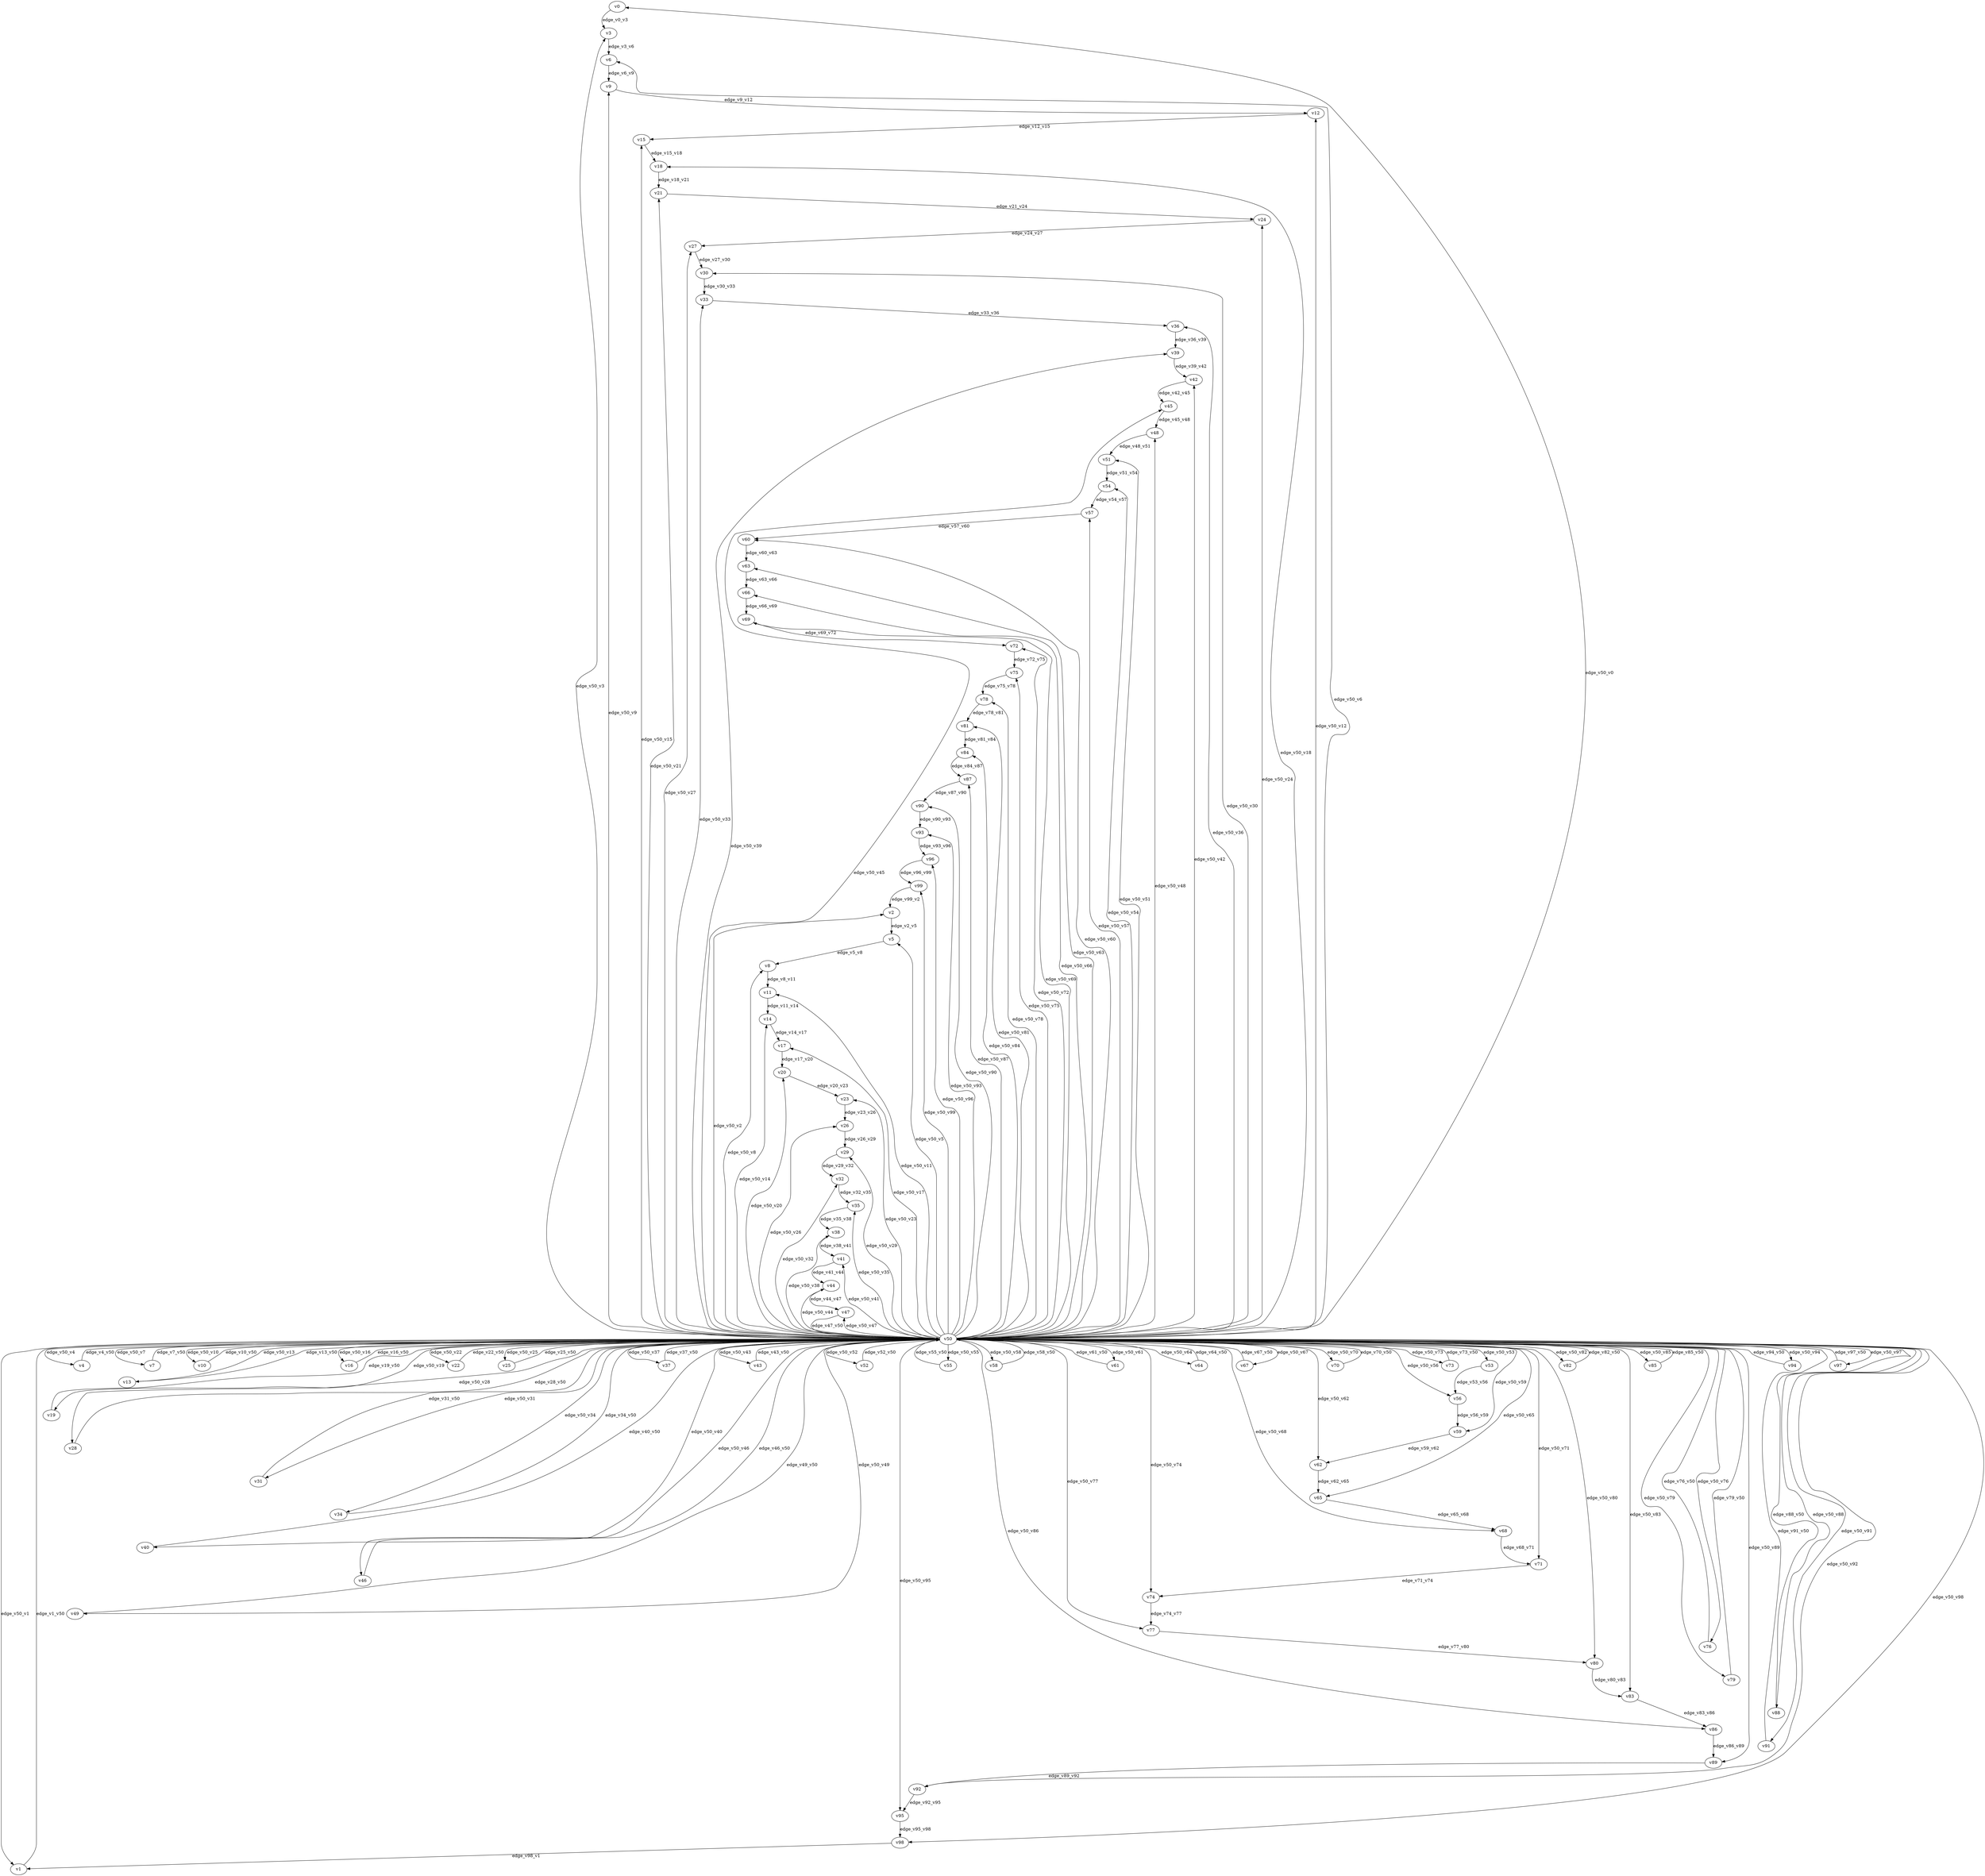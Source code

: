 digraph test137 {
    // Discounted game test case
    // Vertex properties: name [player=X]
    // Edge properties: [weight=Y, discount=Z]

    v0 [name="v0", player=0];
    v1 [name="v1", player=1];
    v2 [name="v2", player=0];
    v3 [name="v3", player=1];
    v4 [name="v4", player=0];
    v5 [name="v5", player=1];
    v6 [name="v6", player=0];
    v7 [name="v7", player=1];
    v8 [name="v8", player=0];
    v9 [name="v9", player=1];
    v10 [name="v10", player=0];
    v11 [name="v11", player=1];
    v12 [name="v12", player=0];
    v13 [name="v13", player=1];
    v14 [name="v14", player=0];
    v15 [name="v15", player=1];
    v16 [name="v16", player=0];
    v17 [name="v17", player=1];
    v18 [name="v18", player=0];
    v19 [name="v19", player=1];
    v20 [name="v20", player=0];
    v21 [name="v21", player=1];
    v22 [name="v22", player=0];
    v23 [name="v23", player=1];
    v24 [name="v24", player=0];
    v25 [name="v25", player=1];
    v26 [name="v26", player=0];
    v27 [name="v27", player=1];
    v28 [name="v28", player=0];
    v29 [name="v29", player=1];
    v30 [name="v30", player=0];
    v31 [name="v31", player=1];
    v32 [name="v32", player=0];
    v33 [name="v33", player=1];
    v34 [name="v34", player=0];
    v35 [name="v35", player=1];
    v36 [name="v36", player=0];
    v37 [name="v37", player=1];
    v38 [name="v38", player=0];
    v39 [name="v39", player=1];
    v40 [name="v40", player=0];
    v41 [name="v41", player=1];
    v42 [name="v42", player=0];
    v43 [name="v43", player=1];
    v44 [name="v44", player=0];
    v45 [name="v45", player=1];
    v46 [name="v46", player=0];
    v47 [name="v47", player=1];
    v48 [name="v48", player=0];
    v49 [name="v49", player=1];
    v50 [name="v50", player=0];
    v51 [name="v51", player=1];
    v52 [name="v52", player=0];
    v53 [name="v53", player=1];
    v54 [name="v54", player=0];
    v55 [name="v55", player=1];
    v56 [name="v56", player=0];
    v57 [name="v57", player=1];
    v58 [name="v58", player=0];
    v59 [name="v59", player=1];
    v60 [name="v60", player=0];
    v61 [name="v61", player=1];
    v62 [name="v62", player=0];
    v63 [name="v63", player=1];
    v64 [name="v64", player=0];
    v65 [name="v65", player=1];
    v66 [name="v66", player=0];
    v67 [name="v67", player=1];
    v68 [name="v68", player=0];
    v69 [name="v69", player=1];
    v70 [name="v70", player=0];
    v71 [name="v71", player=1];
    v72 [name="v72", player=0];
    v73 [name="v73", player=1];
    v74 [name="v74", player=0];
    v75 [name="v75", player=1];
    v76 [name="v76", player=0];
    v77 [name="v77", player=1];
    v78 [name="v78", player=0];
    v79 [name="v79", player=1];
    v80 [name="v80", player=0];
    v81 [name="v81", player=1];
    v82 [name="v82", player=0];
    v83 [name="v83", player=1];
    v84 [name="v84", player=0];
    v85 [name="v85", player=1];
    v86 [name="v86", player=0];
    v87 [name="v87", player=1];
    v88 [name="v88", player=0];
    v89 [name="v89", player=1];
    v90 [name="v90", player=0];
    v91 [name="v91", player=1];
    v92 [name="v92", player=0];
    v93 [name="v93", player=1];
    v94 [name="v94", player=0];
    v95 [name="v95", player=1];
    v96 [name="v96", player=0];
    v97 [name="v97", player=1];
    v98 [name="v98", player=0];
    v99 [name="v99", player=1];

    v50 -> v0 [label="edge_v50_v0", weight=-3.73, discount=0.918];
    v50 -> v1 [label="edge_v50_v1", weight=2.08, discount=0.918];
    v1 -> v50 [label="edge_v1_v50", weight=2.57, discount=0.918];
    v50 -> v2 [label="edge_v50_v2", weight=4.35, discount=0.918];
    v50 -> v3 [label="edge_v50_v3", weight=-0.05, discount=0.918];
    v50 -> v4 [label="edge_v50_v4", weight=6.75, discount=0.918];
    v4 -> v50 [label="edge_v4_v50", weight=7.60, discount=0.918];
    v50 -> v5 [label="edge_v50_v5", weight=5.42, discount=0.918];
    v50 -> v6 [label="edge_v50_v6", weight=-4.49, discount=0.918];
    v50 -> v7 [label="edge_v50_v7", weight=9.25, discount=0.918];
    v7 -> v50 [label="edge_v7_v50", weight=11.03, discount=0.918];
    v50 -> v8 [label="edge_v50_v8", weight=3.47, discount=0.918];
    v50 -> v9 [label="edge_v50_v9", weight=4.78, discount=0.918];
    v50 -> v10 [label="edge_v50_v10", weight=9.99, discount=0.918];
    v10 -> v50 [label="edge_v10_v50", weight=9.24, discount=0.918];
    v50 -> v11 [label="edge_v50_v11", weight=-1.64, discount=0.918];
    v50 -> v12 [label="edge_v50_v12", weight=3.09, discount=0.918];
    v50 -> v13 [label="edge_v50_v13", weight=-4.27, discount=0.918];
    v13 -> v50 [label="edge_v13_v50", weight=-4.01, discount=0.918];
    v50 -> v14 [label="edge_v50_v14", weight=4.78, discount=0.918];
    v50 -> v15 [label="edge_v50_v15", weight=9.02, discount=0.918];
    v50 -> v16 [label="edge_v50_v16", weight=7.67, discount=0.918];
    v16 -> v50 [label="edge_v16_v50", weight=9.96, discount=0.918];
    v50 -> v17 [label="edge_v50_v17", weight=-4.24, discount=0.918];
    v50 -> v18 [label="edge_v50_v18", weight=-0.46, discount=0.918];
    v50 -> v19 [label="edge_v50_v19", weight=-1.63, discount=0.918];
    v19 -> v50 [label="edge_v19_v50", weight=-1.03, discount=0.918];
    v50 -> v20 [label="edge_v50_v20", weight=-3.46, discount=0.918];
    v50 -> v21 [label="edge_v50_v21", weight=0.88, discount=0.918];
    v50 -> v22 [label="edge_v50_v22", weight=2.47, discount=0.918];
    v22 -> v50 [label="edge_v22_v50", weight=0.67, discount=0.918];
    v50 -> v23 [label="edge_v50_v23", weight=2.51, discount=0.918];
    v50 -> v24 [label="edge_v50_v24", weight=9.70, discount=0.918];
    v50 -> v25 [label="edge_v50_v25", weight=4.83, discount=0.918];
    v25 -> v50 [label="edge_v25_v50", weight=2.17, discount=0.918];
    v50 -> v26 [label="edge_v50_v26", weight=1.27, discount=0.918];
    v50 -> v27 [label="edge_v50_v27", weight=3.26, discount=0.918];
    v50 -> v28 [label="edge_v50_v28", weight=-4.18, discount=0.918];
    v28 -> v50 [label="edge_v28_v50", weight=-6.55, discount=0.918];
    v50 -> v29 [label="edge_v50_v29", weight=-3.60, discount=0.918];
    v50 -> v30 [label="edge_v50_v30", weight=2.69, discount=0.918];
    v50 -> v31 [label="edge_v50_v31", weight=-4.08, discount=0.918];
    v31 -> v50 [label="edge_v31_v50", weight=-2.08, discount=0.918];
    v50 -> v32 [label="edge_v50_v32", weight=-1.42, discount=0.918];
    v50 -> v33 [label="edge_v50_v33", weight=2.57, discount=0.918];
    v50 -> v34 [label="edge_v50_v34", weight=-4.86, discount=0.918];
    v34 -> v50 [label="edge_v34_v50", weight=-4.67, discount=0.918];
    v50 -> v35 [label="edge_v50_v35", weight=4.47, discount=0.918];
    v50 -> v36 [label="edge_v50_v36", weight=1.86, discount=0.918];
    v50 -> v37 [label="edge_v50_v37", weight=1.91, discount=0.918];
    v37 -> v50 [label="edge_v37_v50", weight=4.25, discount=0.918];
    v50 -> v38 [label="edge_v50_v38", weight=-3.00, discount=0.918];
    v50 -> v39 [label="edge_v50_v39", weight=-3.03, discount=0.918];
    v50 -> v40 [label="edge_v50_v40", weight=-0.75, discount=0.918];
    v40 -> v50 [label="edge_v40_v50", weight=-0.00, discount=0.918];
    v50 -> v41 [label="edge_v50_v41", weight=8.30, discount=0.918];
    v50 -> v42 [label="edge_v50_v42", weight=9.51, discount=0.918];
    v50 -> v43 [label="edge_v50_v43", weight=1.00, discount=0.918];
    v43 -> v50 [label="edge_v43_v50", weight=3.61, discount=0.918];
    v50 -> v44 [label="edge_v50_v44", weight=8.35, discount=0.918];
    v50 -> v45 [label="edge_v50_v45", weight=-1.93, discount=0.918];
    v50 -> v46 [label="edge_v50_v46", weight=-2.44, discount=0.918];
    v46 -> v50 [label="edge_v46_v50", weight=-1.63, discount=0.918];
    v50 -> v47 [label="edge_v50_v47", weight=8.71, discount=0.918];
    v50 -> v48 [label="edge_v50_v48", weight=9.95, discount=0.918];
    v50 -> v49 [label="edge_v50_v49", weight=-4.77, discount=0.918];
    v49 -> v50 [label="edge_v49_v50", weight=-5.44, discount=0.918];
    v50 -> v51 [label="edge_v50_v51", weight=0.86, discount=0.918];
    v50 -> v52 [label="edge_v50_v52", weight=5.57, discount=0.918];
    v52 -> v50 [label="edge_v52_v50", weight=7.21, discount=0.918];
    v50 -> v53 [label="edge_v50_v53", weight=-0.96, discount=0.918];
    v50 -> v54 [label="edge_v50_v54", weight=-0.44, discount=0.918];
    v50 -> v55 [label="edge_v50_v55", weight=3.17, discount=0.918];
    v55 -> v50 [label="edge_v55_v50", weight=0.96, discount=0.918];
    v50 -> v56 [label="edge_v50_v56", weight=2.99, discount=0.918];
    v50 -> v57 [label="edge_v50_v57", weight=8.74, discount=0.918];
    v50 -> v58 [label="edge_v50_v58", weight=6.88, discount=0.918];
    v58 -> v50 [label="edge_v58_v50", weight=4.58, discount=0.918];
    v50 -> v59 [label="edge_v50_v59", weight=5.50, discount=0.918];
    v50 -> v60 [label="edge_v50_v60", weight=0.92, discount=0.918];
    v50 -> v61 [label="edge_v50_v61", weight=2.02, discount=0.918];
    v61 -> v50 [label="edge_v61_v50", weight=-0.58, discount=0.918];
    v50 -> v62 [label="edge_v50_v62", weight=7.37, discount=0.918];
    v50 -> v63 [label="edge_v50_v63", weight=-3.51, discount=0.918];
    v50 -> v64 [label="edge_v50_v64", weight=3.24, discount=0.918];
    v64 -> v50 [label="edge_v64_v50", weight=5.25, discount=0.918];
    v50 -> v65 [label="edge_v50_v65", weight=-3.52, discount=0.918];
    v50 -> v66 [label="edge_v50_v66", weight=-4.52, discount=0.918];
    v50 -> v67 [label="edge_v50_v67", weight=2.12, discount=0.918];
    v67 -> v50 [label="edge_v67_v50", weight=4.75, discount=0.918];
    v50 -> v68 [label="edge_v50_v68", weight=-3.16, discount=0.918];
    v50 -> v69 [label="edge_v50_v69", weight=-1.47, discount=0.918];
    v50 -> v70 [label="edge_v50_v70", weight=3.48, discount=0.918];
    v70 -> v50 [label="edge_v70_v50", weight=0.83, discount=0.918];
    v50 -> v71 [label="edge_v50_v71", weight=8.75, discount=0.918];
    v50 -> v72 [label="edge_v50_v72", weight=-3.21, discount=0.918];
    v50 -> v73 [label="edge_v50_v73", weight=2.89, discount=0.918];
    v73 -> v50 [label="edge_v73_v50", weight=5.84, discount=0.918];
    v50 -> v74 [label="edge_v50_v74", weight=1.37, discount=0.918];
    v50 -> v75 [label="edge_v50_v75", weight=8.98, discount=0.918];
    v50 -> v76 [label="edge_v50_v76", weight=-1.91, discount=0.918];
    v76 -> v50 [label="edge_v76_v50", weight=-0.72, discount=0.918];
    v50 -> v77 [label="edge_v50_v77", weight=2.72, discount=0.918];
    v50 -> v78 [label="edge_v50_v78", weight=3.17, discount=0.918];
    v50 -> v79 [label="edge_v50_v79", weight=0.08, discount=0.918];
    v79 -> v50 [label="edge_v79_v50", weight=0.72, discount=0.918];
    v50 -> v80 [label="edge_v50_v80", weight=0.49, discount=0.918];
    v50 -> v81 [label="edge_v50_v81", weight=-5.14, discount=0.918];
    v50 -> v82 [label="edge_v50_v82", weight=8.47, discount=0.918];
    v82 -> v50 [label="edge_v82_v50", weight=6.20, discount=0.918];
    v50 -> v83 [label="edge_v50_v83", weight=5.02, discount=0.918];
    v50 -> v84 [label="edge_v50_v84", weight=-1.67, discount=0.918];
    v50 -> v85 [label="edge_v50_v85", weight=6.34, discount=0.918];
    v85 -> v50 [label="edge_v85_v50", weight=6.55, discount=0.918];
    v50 -> v86 [label="edge_v50_v86", weight=-5.57, discount=0.918];
    v50 -> v87 [label="edge_v50_v87", weight=7.75, discount=0.918];
    v50 -> v88 [label="edge_v50_v88", weight=-4.28, discount=0.918];
    v88 -> v50 [label="edge_v88_v50", weight=-5.83, discount=0.918];
    v50 -> v89 [label="edge_v50_v89", weight=2.85, discount=0.918];
    v50 -> v90 [label="edge_v50_v90", weight=-4.75, discount=0.918];
    v50 -> v91 [label="edge_v50_v91", weight=-0.01, discount=0.918];
    v91 -> v50 [label="edge_v91_v50", weight=-0.44, discount=0.918];
    v50 -> v92 [label="edge_v50_v92", weight=0.30, discount=0.918];
    v50 -> v93 [label="edge_v50_v93", weight=-0.47, discount=0.918];
    v50 -> v94 [label="edge_v50_v94", weight=6.86, discount=0.918];
    v94 -> v50 [label="edge_v94_v50", weight=5.07, discount=0.918];
    v50 -> v95 [label="edge_v50_v95", weight=5.85, discount=0.918];
    v50 -> v96 [label="edge_v50_v96", weight=7.70, discount=0.918];
    v50 -> v97 [label="edge_v50_v97", weight=0.67, discount=0.918];
    v97 -> v50 [label="edge_v97_v50", weight=2.18, discount=0.918];
    v50 -> v98 [label="edge_v50_v98", weight=-1.68, discount=0.918];
    v50 -> v99 [label="edge_v50_v99", weight=7.10, discount=0.918];
    v0 -> v3 [label="edge_v0_v3", weight=0.31, discount=0.918];
    v2 -> v5 [label="edge_v2_v5", weight=5.59, discount=0.918];
    v3 -> v6 [label="edge_v3_v6", weight=4.77, discount=0.918];
    v5 -> v8 [label="edge_v5_v8", weight=2.76, discount=0.918];
    v6 -> v9 [label="edge_v6_v9", weight=4.51, discount=0.918];
    v8 -> v11 [label="edge_v8_v11", weight=4.12, discount=0.918];
    v9 -> v12 [label="edge_v9_v12", weight=-2.74, discount=0.918];
    v11 -> v14 [label="edge_v11_v14", weight=3.60, discount=0.918];
    v12 -> v15 [label="edge_v12_v15", weight=0.68, discount=0.918];
    v14 -> v17 [label="edge_v14_v17", weight=-0.00, discount=0.918];
    v15 -> v18 [label="edge_v15_v18", weight=6.48, discount=0.918];
    v17 -> v20 [label="edge_v17_v20", weight=6.89, discount=0.918];
    v18 -> v21 [label="edge_v18_v21", weight=5.84, discount=0.918];
    v20 -> v23 [label="edge_v20_v23", weight=-0.39, discount=0.918];
    v21 -> v24 [label="edge_v21_v24", weight=1.18, discount=0.918];
    v23 -> v26 [label="edge_v23_v26", weight=6.99, discount=0.918];
    v24 -> v27 [label="edge_v24_v27", weight=-0.36, discount=0.918];
    v26 -> v29 [label="edge_v26_v29", weight=1.86, discount=0.918];
    v27 -> v30 [label="edge_v27_v30", weight=3.78, discount=0.918];
    v29 -> v32 [label="edge_v29_v32", weight=-1.32, discount=0.918];
    v30 -> v33 [label="edge_v30_v33", weight=6.76, discount=0.918];
    v32 -> v35 [label="edge_v32_v35", weight=2.32, discount=0.918];
    v33 -> v36 [label="edge_v33_v36", weight=1.92, discount=0.918];
    v35 -> v38 [label="edge_v35_v38", weight=0.29, discount=0.918];
    v36 -> v39 [label="edge_v36_v39", weight=1.86, discount=0.918];
    v38 -> v41 [label="edge_v38_v41", weight=0.17, discount=0.918];
    v39 -> v42 [label="edge_v39_v42", weight=-2.87, discount=0.918];
    v41 -> v44 [label="edge_v41_v44", weight=0.18, discount=0.918];
    v42 -> v45 [label="edge_v42_v45", weight=-2.04, discount=0.918];
    v44 -> v47 [label="edge_v44_v47", weight=4.44, discount=0.918];
    v45 -> v48 [label="edge_v45_v48", weight=-0.25, discount=0.918];
    v47 -> v50 [label="edge_v47_v50", weight=-2.33, discount=0.918];
    v48 -> v51 [label="edge_v48_v51", weight=-1.36, discount=0.918];
    v51 -> v54 [label="edge_v51_v54", weight=5.52, discount=0.918];
    v53 -> v56 [label="edge_v53_v56", weight=-1.18, discount=0.918];
    v54 -> v57 [label="edge_v54_v57", weight=-2.12, discount=0.918];
    v56 -> v59 [label="edge_v56_v59", weight=4.37, discount=0.918];
    v57 -> v60 [label="edge_v57_v60", weight=-1.55, discount=0.918];
    v59 -> v62 [label="edge_v59_v62", weight=2.77, discount=0.918];
    v60 -> v63 [label="edge_v60_v63", weight=3.31, discount=0.918];
    v62 -> v65 [label="edge_v62_v65", weight=1.52, discount=0.918];
    v63 -> v66 [label="edge_v63_v66", weight=1.03, discount=0.918];
    v65 -> v68 [label="edge_v65_v68", weight=0.92, discount=0.918];
    v66 -> v69 [label="edge_v66_v69", weight=1.58, discount=0.918];
    v68 -> v71 [label="edge_v68_v71", weight=1.81, discount=0.918];
    v69 -> v72 [label="edge_v69_v72", weight=-0.67, discount=0.918];
    v71 -> v74 [label="edge_v71_v74", weight=-1.79, discount=0.918];
    v72 -> v75 [label="edge_v72_v75", weight=6.10, discount=0.918];
    v74 -> v77 [label="edge_v74_v77", weight=5.73, discount=0.918];
    v75 -> v78 [label="edge_v75_v78", weight=5.72, discount=0.918];
    v77 -> v80 [label="edge_v77_v80", weight=2.97, discount=0.918];
    v78 -> v81 [label="edge_v78_v81", weight=1.88, discount=0.918];
    v80 -> v83 [label="edge_v80_v83", weight=3.31, discount=0.918];
    v81 -> v84 [label="edge_v81_v84", weight=6.54, discount=0.918];
    v83 -> v86 [label="edge_v83_v86", weight=0.61, discount=0.918];
    v84 -> v87 [label="edge_v84_v87", weight=-1.95, discount=0.918];
    v86 -> v89 [label="edge_v86_v89", weight=5.15, discount=0.918];
    v87 -> v90 [label="edge_v87_v90", weight=-1.56, discount=0.918];
    v89 -> v92 [label="edge_v89_v92", weight=0.80, discount=0.918];
    v90 -> v93 [label="edge_v90_v93", weight=4.21, discount=0.918];
    v92 -> v95 [label="edge_v92_v95", weight=3.55, discount=0.918];
    v93 -> v96 [label="edge_v93_v96", weight=6.53, discount=0.918];
    v95 -> v98 [label="edge_v95_v98", weight=5.56, discount=0.918];
    v96 -> v99 [label="edge_v96_v99", weight=0.44, discount=0.918];
    v98 -> v1 [label="edge_v98_v1", weight=-2.81, discount=0.918];
    v99 -> v2 [label="edge_v99_v2", weight=6.50, discount=0.918];
}
